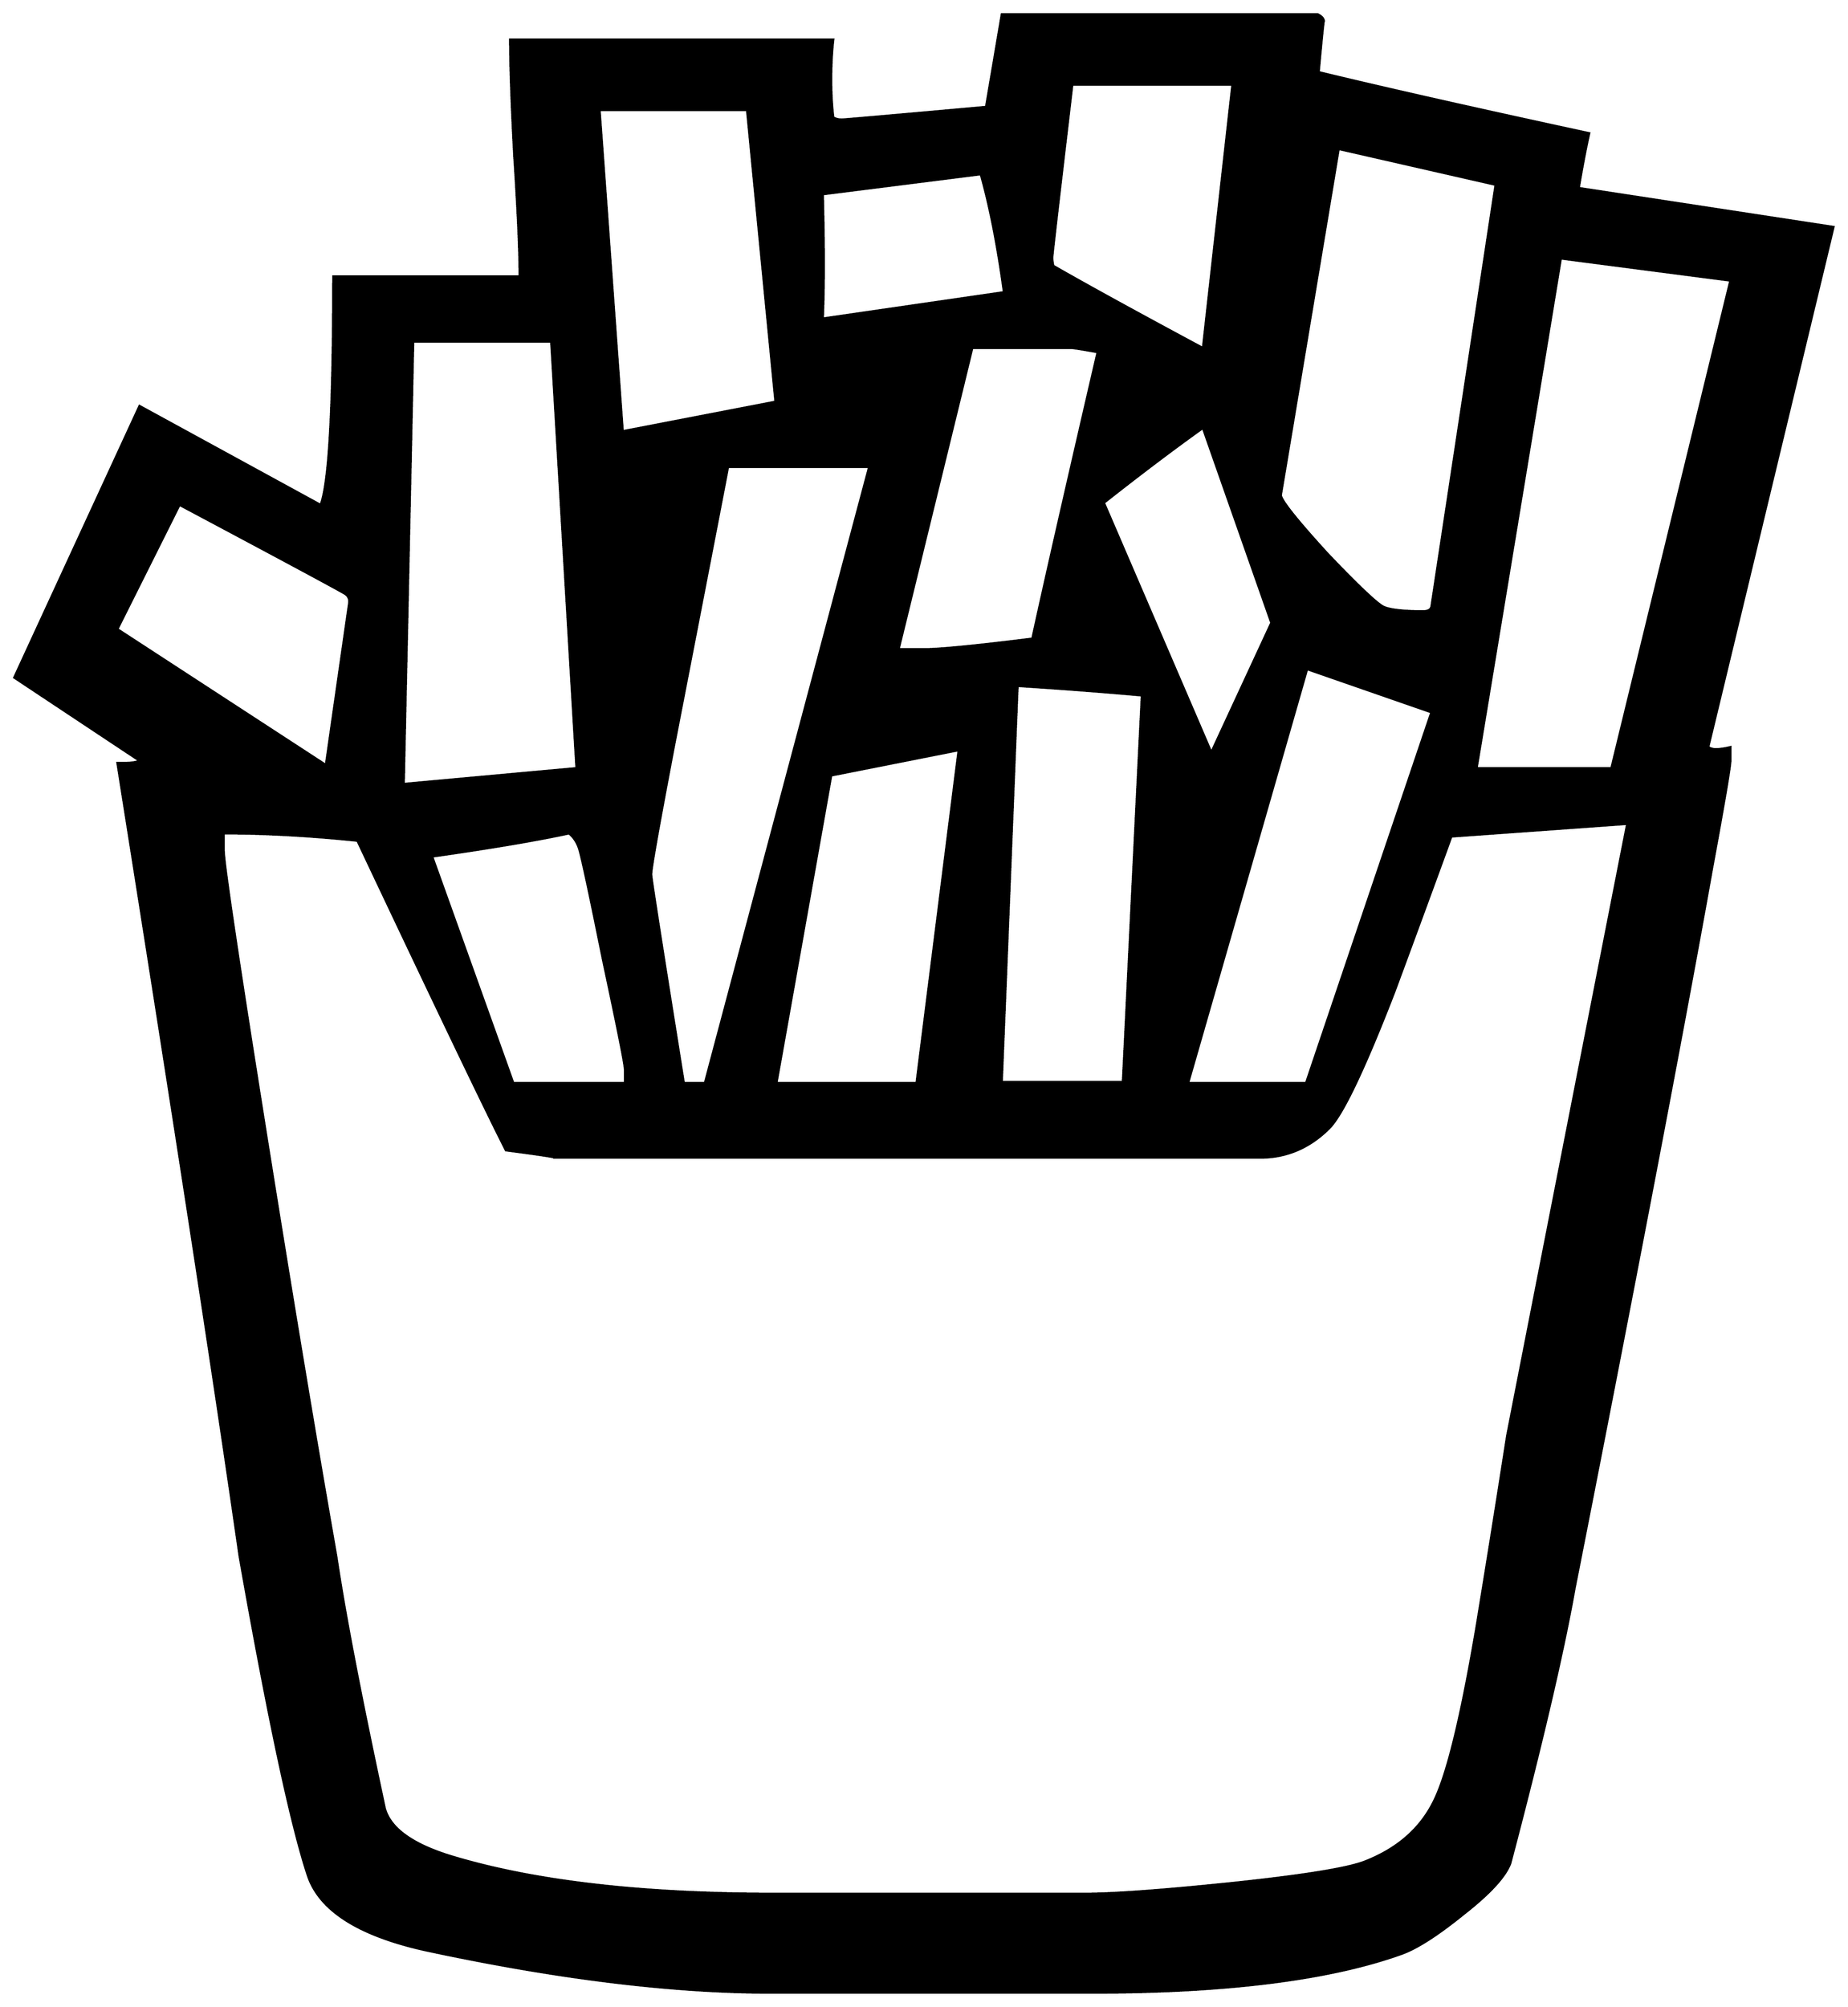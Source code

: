 


\begin{tikzpicture}[y=0.80pt, x=0.80pt, yscale=-1.0, xscale=1.0, inner sep=0pt, outer sep=0pt]
\begin{scope}[shift={(100.0,1713.0)},nonzero rule]
  \path[draw=.,fill=.,line width=1.600pt] (1810.0,-1327.0) --
    (1691.0,-833.0) .. controls (1693.0,-831.667) and
    (1695.333,-831.0) .. (1698.0,-831.0) .. controls
    (1702.0,-831.0) and (1706.667,-831.667) .. (1712.0,-833.0) --
    (1712.0,-820.0) .. controls (1712.0,-814.667) and
    (1706.333,-781.333) .. (1695.0,-720.0) .. controls
    (1667.667,-567.333) and (1624.0,-338.667) .. (1564.0,-34.0) ..
    controls (1553.333,26.0) and (1533.0,113.0) .. (1503.0,227.0)
    .. controls (1498.333,239.667) and (1483.667,255.667) ..
    (1459.0,275.0) .. controls (1434.333,295.0) and (1414.667,307.667)
    .. (1400.0,313.0) .. controls (1331.333,337.667) and
    (1233.0,350.0) .. (1105.0,350.0) -- (801.0,350.0) ..
    controls (707.667,350.0) and (598.667,336.667) .. (474.0,310.0) ..
    controls (410.0,296.0) and (372.333,272.333) .. (361.0,239.0) ..
    controls (345.0,191.0) and (323.333,89.667) .. (296.0,-65.0) ..
    controls (272.0,-232.333) and (233.333,-483.333) .. (180.0,-818.0)
    -- (188.0,-818.0) .. controls (193.333,-818.0) and
    (197.667,-818.667) .. (201.0,-820.0) -- (82.0,-899.0) --
    (201.0,-1157.0) -- (373.0,-1063.0) .. controls
    (381.0,-1083.667) and (385.0,-1156.0) .. (385.0,-1280.0) --
    (562.0,-1280.0) .. controls (562.0,-1304.0) and
    (560.333,-1341.667) .. (557.0,-1393.0) .. controls
    (554.333,-1442.333) and (553.0,-1479.667) .. (553.0,-1505.0) --
    (860.0,-1505.0) .. controls (858.667,-1493.667) and
    (858.0,-1481.0) .. (858.0,-1467.0) .. controls
    (858.0,-1453.667) and (858.667,-1441.667) .. (860.0,-1431.0) ..
    controls (862.0,-1429.667) and (864.667,-1429.0) ..
    (868.0,-1429.0) .. controls (870.667,-1429.0) and
    (916.333,-1433.0) .. (1005.0,-1441.0) .. controls
    (1008.333,-1460.333) and (1013.333,-1489.667) .. (1020.0,-1529.0) --
    (1320.0,-1529.0) .. controls (1324.0,-1527.0) and
    (1326.0,-1524.667) .. (1326.0,-1522.0) .. controls
    (1326.0,-1526.667) and (1324.333,-1510.667) .. (1321.0,-1474.0) ..
    controls (1384.333,-1458.667) and (1470.0,-1439.333) ..
    (1578.0,-1416.0) .. controls (1575.333,-1404.667) and
    (1572.0,-1387.333) .. (1568.0,-1364.0) -- (1810.0,-1327.0) --
    cycle(1712.0,-1276.0) -- (1551.0,-1297.0) -- (1471.0,-813.0)
    -- (1599.0,-813.0) -- (1712.0,-1276.0) --
    cycle(1489.0,-1367.0) -- (1340.0,-1401.0) --
    (1285.0,-1072.0) .. controls (1286.333,-1066.0) and
    (1301.333,-1047.333) .. (1330.0,-1016.0) .. controls
    (1359.333,-985.333) and (1377.0,-968.667) .. (1383.0,-966.0) ..
    controls (1389.667,-963.333) and (1402.0,-962.0) ..
    (1420.0,-962.0) .. controls (1424.667,-962.0) and
    (1427.333,-963.333) .. (1428.0,-966.0) -- (1489.0,-1367.0) --
    cycle(1239.0,-1462.0) -- (1087.0,-1462.0) .. controls
    (1074.333,-1355.333) and (1068.0,-1300.667) .. (1068.0,-1298.0) ..
    controls (1068.0,-1295.333) and (1068.333,-1292.667) ..
    (1069.0,-1290.0) .. controls (1100.333,-1272.0) and
    (1147.667,-1246.0) .. (1211.0,-1212.0) -- (1239.0,-1462.0) --
    cycle(1022.0,-1265.0) .. controls (1016.0,-1309.0) and
    (1008.667,-1346.333) .. (1000.0,-1377.0) -- (850.0,-1358.0) ..
    controls (851.333,-1308.667) and (851.333,-1269.333) ..
    (850.0,-1240.0) -- (1022.0,-1265.0) -- cycle(1276.0,-951.0)
    -- (1211.0,-1136.0) .. controls (1183.0,-1116.0) and
    (1151.667,-1092.333) .. (1117.0,-1065.0) -- (1219.0,-828.0) --
    (1276.0,-951.0) -- cycle(1111.0,-1208.0) .. controls
    (1096.333,-1210.667) and (1088.0,-1212.0) .. (1086.0,-1212.0) --
    (992.0,-1212.0) -- (922.0,-926.0) -- (947.0,-926.0) ..
    controls (961.667,-926.0) and (995.667,-929.333) ..
    (1049.0,-936.0) .. controls (1062.333,-996.667) and
    (1083.0,-1087.333) .. (1111.0,-1208.0) -- cycle(1428.0,-866.0)
    -- (1310.0,-907.0) -- (1197.0,-514.0) -- (1309.0,-514.0) --
    (1428.0,-866.0) -- cycle(805.0,-1161.0) -- (778.0,-1438.0)
    -- (638.0,-1438.0) -- (660.0,-1133.0) -- (805.0,-1161.0) --
    cycle(1153.0,-882.0) .. controls (1116.333,-885.333) and
    (1077.0,-888.333) .. (1035.0,-891.0) -- (1020.0,-515.0) --
    (1135.0,-515.0) -- (1153.0,-882.0) -- cycle(894.0,-1099.0)
    -- (760.0,-1099.0) .. controls (748.667,-1040.333) and
    (731.667,-952.667) .. (709.0,-836.0) .. controls (694.333,-759.333)
    and (687.0,-718.0) .. (687.0,-712.0) .. controls
    (687.0,-708.667) and (697.333,-642.667) .. (718.0,-514.0) --
    (738.0,-514.0) -- (894.0,-1099.0) -- cycle(979.0,-830.0) --
    (858.0,-806.0) -- (806.0,-514.0) -- (939.0,-514.0) --
    (979.0,-830.0) -- cycle(616.0,-813.0) -- (592.0,-1218.0) --
    (461.0,-1218.0) -- (452.0,-798.0) -- (616.0,-813.0) --
    cycle(400.0,-969.0) .. controls (400.667,-973.0) and
    (399.667,-976.0) .. (397.0,-978.0) .. controls (394.333,-980.0)
    and (341.667,-1008.333) .. (239.0,-1063.0) -- (180.0,-945.0) --
    (378.0,-816.0) -- (400.0,-969.0) -- cycle(662.0,-514.0) --
    (662.0,-527.0) .. controls (662.0,-531.667) and (655.0,-566.667)
    .. (641.0,-632.0) .. controls (627.667,-698.0) and
    (620.0,-733.333) .. (618.0,-738.0) .. controls (616.0,-743.333)
    and (613.0,-747.667) .. (609.0,-751.0) .. controls
    (578.333,-744.333) and (535.0,-737.0) .. (479.0,-729.0) --
    (556.0,-514.0) -- (662.0,-514.0) -- cycle(1614.0,-760.0) --
    (1447.0,-748.0) .. controls (1429.0,-698.667) and
    (1411.0,-649.667) .. (1393.0,-601.0) .. controls
    (1364.333,-527.0) and (1343.667,-483.667) .. (1331.0,-471.0) ..
    controls (1312.333,-452.333) and (1290.333,-443.0) ..
    (1265.0,-443.0) -- (594.0,-443.0) .. controls (599.333,-443.0)
    and (584.333,-445.333) .. (549.0,-450.0) .. controls
    (530.333,-486.667) and (483.333,-584.667) .. (408.0,-744.0) ..
    controls (363.333,-748.667) and (321.0,-751.0) .. (281.0,-751.0)
    -- (281.0,-735.0) .. controls (281.0,-725.0) and
    (290.333,-660.667) .. (309.0,-542.0) .. controls (339.667,-348.0)
    and (366.0,-188.667) .. (388.0,-64.0) .. controls
    (396.0,-10.0) and (411.333,69.667) .. (434.0,175.0) .. controls
    (439.333,194.333) and (461.0,209.667) .. (499.0,221.0) .. controls
    (577.0,244.333) and (678.0,256.0) .. (802.0,256.0) --
    (1100.0,256.0) .. controls (1126.667,256.0) and (1172.333,252.667)
    .. (1237.0,246.0) .. controls (1307.0,238.667) and
    (1350.0,231.667) .. (1366.0,225.0) .. controls (1396.0,213.0)
    and (1417.333,194.333) .. (1430.0,169.0) .. controls
    (1442.667,144.333) and (1456.333,88.667) .. (1471.0,2.0) .. controls
    (1481.0,-58.667) and (1490.667,-119.0) .. (1500.0,-179.0) ..
    controls (1525.333,-308.333) and (1563.333,-502.0) ..
    (1614.0,-760.0) -- cycle;
\end{scope}

\end{tikzpicture}


